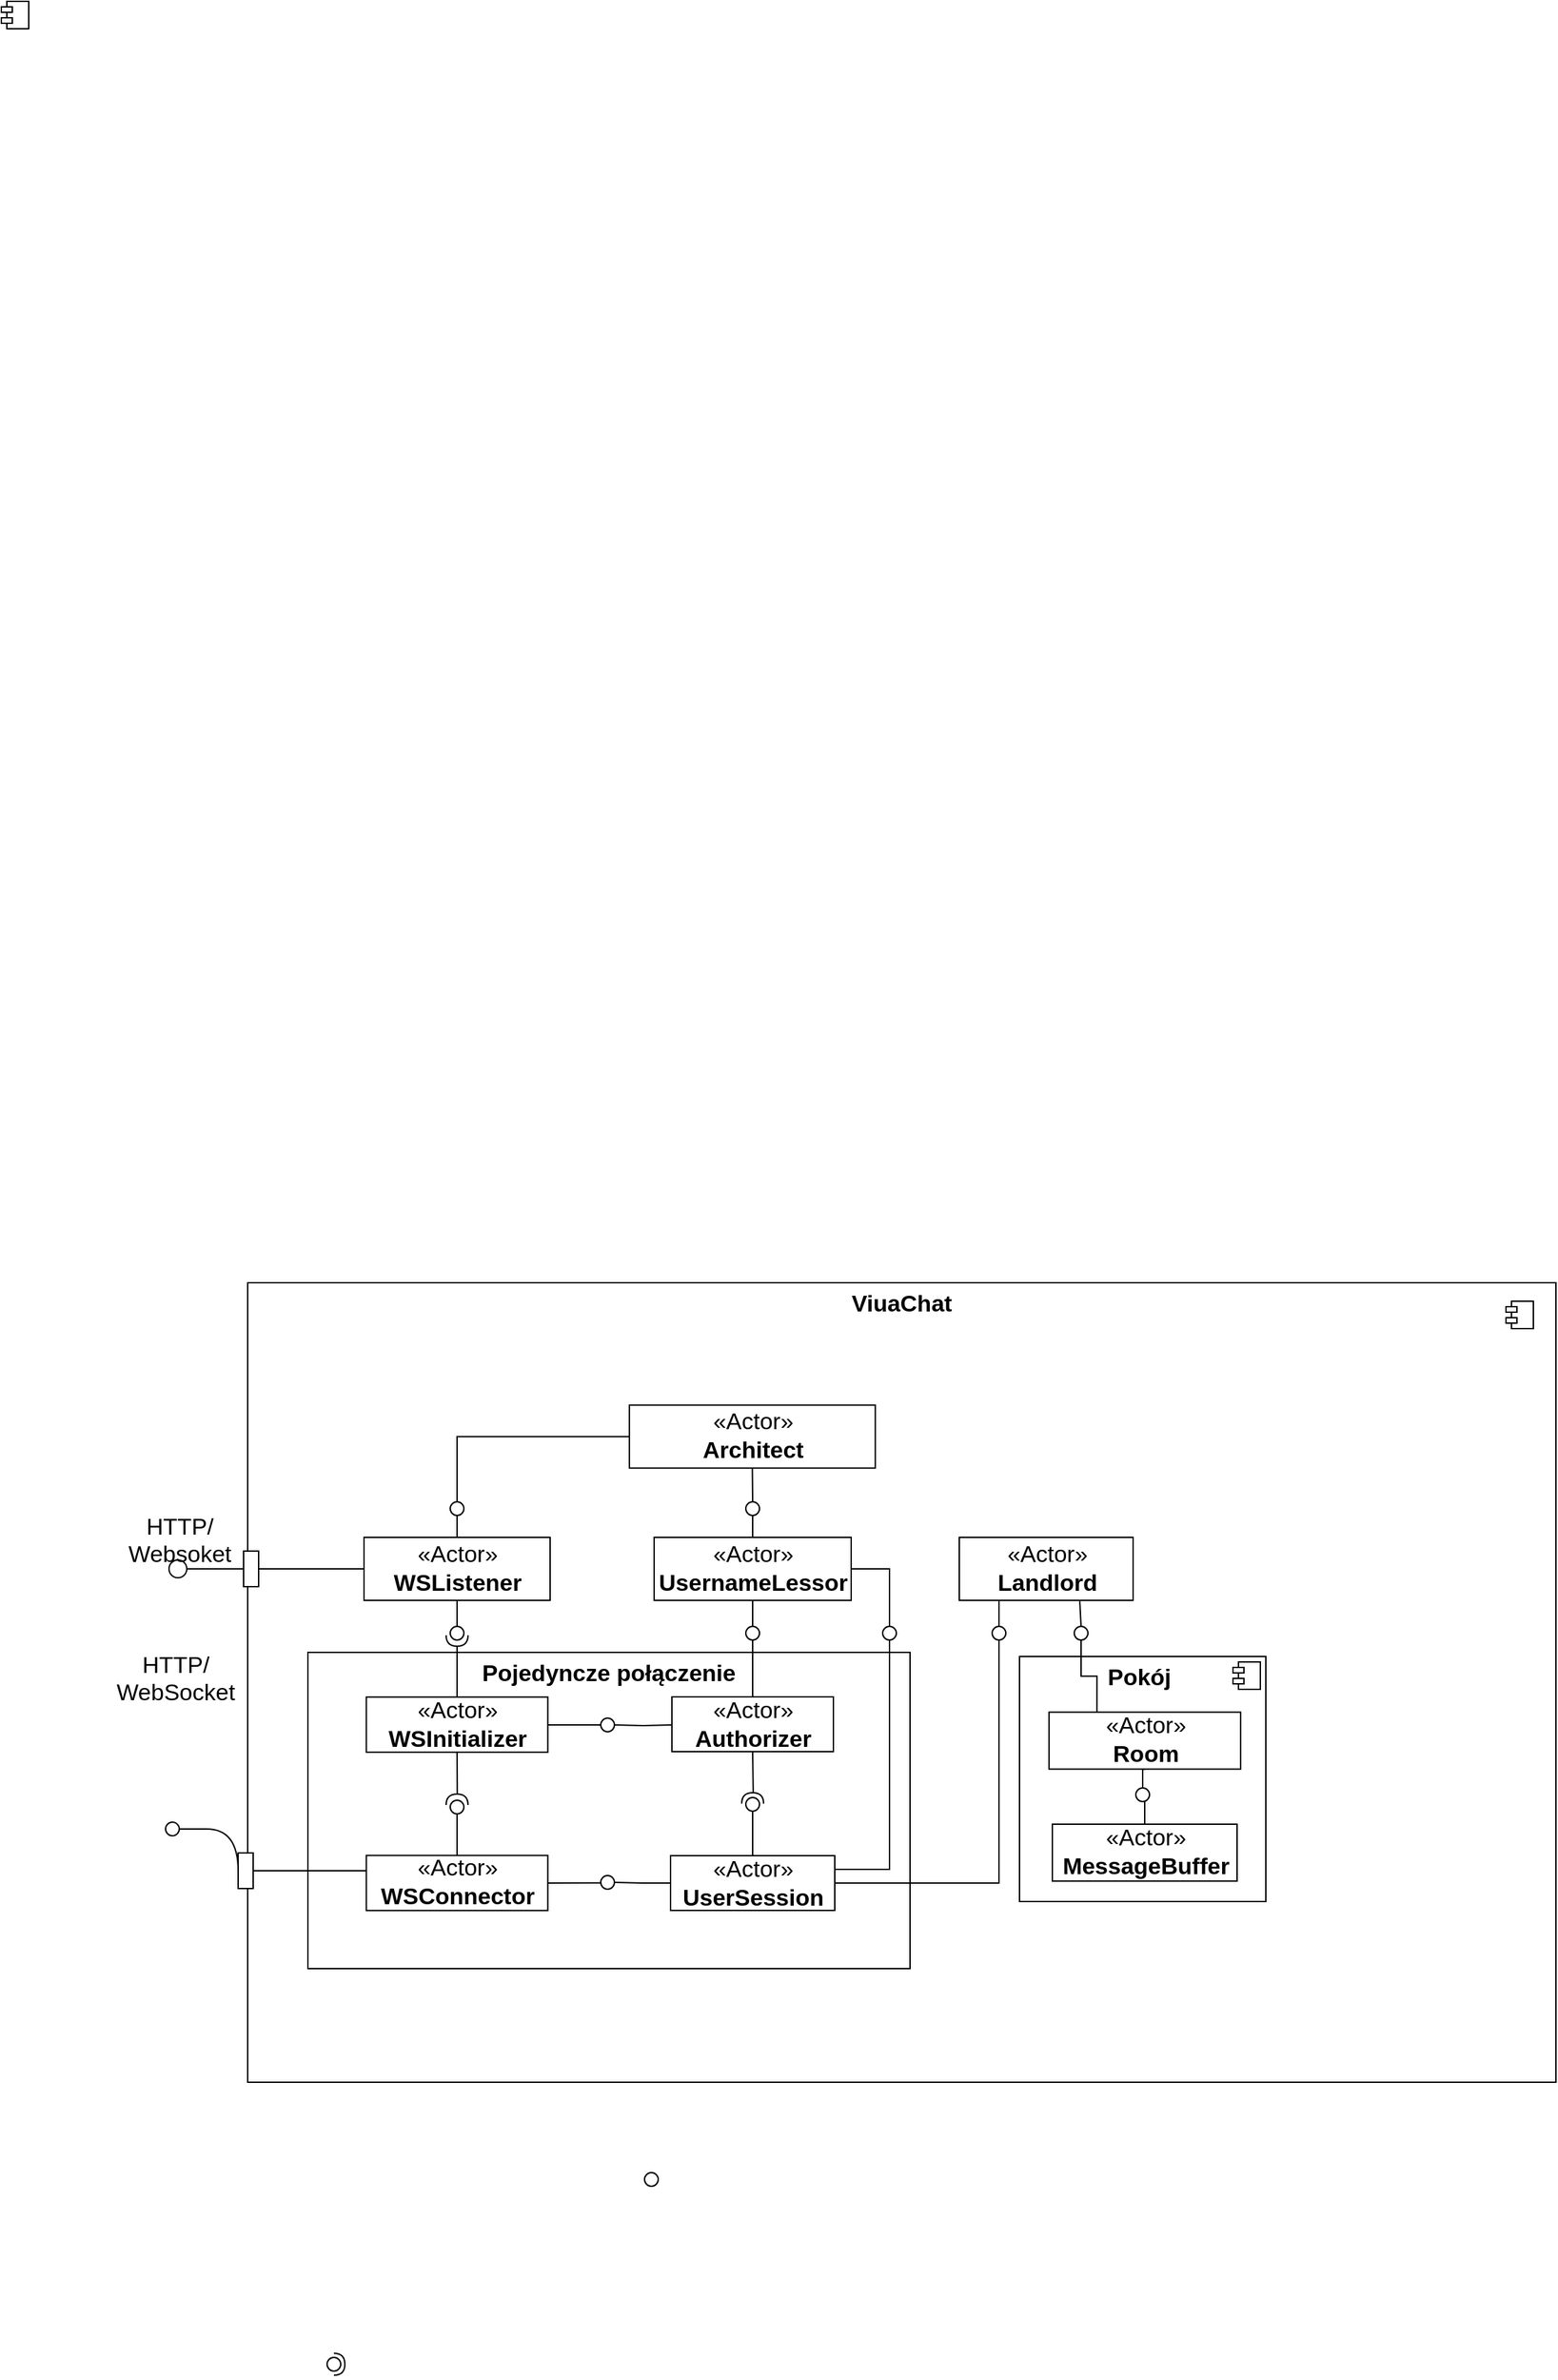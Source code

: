 <mxfile userAgent="Mozilla/5.0 (Windows NT 10.0; Win64; x64) AppleWebKit/537.36 (KHTML, like Gecko) draw.io/7.9.5 Chrome/58.0.303.110 Electron/1.7.5 Safari/537.36" version="7.9.5" editor="www.draw.io" type="device"><diagram id="30322ff4-ca37-52ba-2a55-6777946770d1" name="Page-1"><mxGraphModel dx="1759" dy="359" grid="1" gridSize="10" guides="1" tooltips="1" connect="1" arrows="1" fold="1" page="1" pageScale="1" pageWidth="1169" pageHeight="827" background="#ffffff" math="0" shadow="0"><root><mxCell id="0"/><mxCell id="1" parent="0"/><mxCell id="2" value="&lt;p style=&quot;margin: 6px 0px 0px ; text-align: center ; font-size: 17px&quot;&gt;&lt;b&gt;ViuaChat&lt;/b&gt;&lt;/p&gt;" style="align=left;overflow=fill;html=1;fontSize=17;" vertex="1" parent="1"><mxGeometry x="156" y="940" width="956" height="584" as="geometry"/></mxCell><mxCell id="5" value="&lt;p style=&quot;margin: 6px 0px 0px; text-align: center; font-size: 17px;&quot;&gt;&lt;b style=&quot;font-size: 17px;&quot;&gt;Pokój&amp;nbsp;&lt;/b&gt;&lt;/p&gt;" style="align=left;overflow=fill;html=1;fontSize=17;" vertex="1" parent="1"><mxGeometry x="720" y="1213" width="180" height="179" as="geometry"/></mxCell><mxCell id="6" value="" style="shape=component;jettyWidth=8;jettyHeight=4;fontSize=17;" vertex="1" parent="5"><mxGeometry x="1" width="20" height="20" relative="1" as="geometry"><mxPoint x="-24" y="4" as="offset"/></mxGeometry></mxCell><mxCell id="211" style="edgeStyle=orthogonalEdgeStyle;rounded=0;html=1;exitX=0.5;exitY=1;entryX=0.5;entryY=0;endArrow=none;endFill=0;jettySize=auto;orthogonalLoop=1;strokeWidth=1;fontSize=11;" edge="1" parent="5" source="8" target="210"><mxGeometry relative="1" as="geometry"/></mxCell><mxCell id="8" value="«Actor»&lt;br style=&quot;font-size: 17px;&quot;&gt;&lt;b style=&quot;font-size: 17px;&quot;&gt;Room&lt;/b&gt;&lt;br style=&quot;font-size: 17px;&quot;&gt;" style="html=1;fontSize=17;" vertex="1" parent="5"><mxGeometry x="21.595" y="40.682" width="140" height="41.586" as="geometry"/></mxCell><mxCell id="10" value="«Actor»&lt;br style=&quot;font-size: 17px;&quot;&gt;&lt;b style=&quot;font-size: 17px;&quot;&gt;MessageBuffer&lt;/b&gt;&lt;br style=&quot;font-size: 17px;&quot;&gt;" style="html=1;fontSize=17;" vertex="1" parent="5"><mxGeometry x="24" y="122.497" width="135" height="41.586" as="geometry"/></mxCell><mxCell id="212" style="edgeStyle=orthogonalEdgeStyle;rounded=0;html=1;exitX=0.5;exitY=1;entryX=0.5;entryY=0;endArrow=none;endFill=0;jettySize=auto;orthogonalLoop=1;strokeWidth=1;fontSize=11;" edge="1" parent="5" source="210" target="10"><mxGeometry relative="1" as="geometry"/></mxCell><mxCell id="210" value="" style="ellipse;whiteSpace=wrap;html=1;aspect=fixed;fontSize=11;align=center;" vertex="1" parent="5"><mxGeometry x="85" y="96" width="10" height="10" as="geometry"/></mxCell><mxCell id="12" value="&lt;p style=&quot;margin: 6px 0px 0px; text-align: center; font-size: 17px;&quot;&gt;&lt;b style=&quot;font-size: 17px;&quot;&gt;Pojedyncze połączenie&lt;/b&gt;&lt;/p&gt;" style="align=left;overflow=fill;html=1;fontSize=17;" vertex="1" parent="1"><mxGeometry x="200" y="1210" width="440" height="231" as="geometry"/></mxCell><mxCell id="189" style="edgeStyle=orthogonalEdgeStyle;rounded=0;html=1;exitX=0.5;exitY=1;entryX=0.5;entryY=0;endArrow=none;endFill=0;jettySize=auto;orthogonalLoop=1;strokeWidth=1;fontSize=11;" edge="1" parent="1" source="46" target="184"><mxGeometry relative="1" as="geometry"/></mxCell><mxCell id="200" style="edgeStyle=orthogonalEdgeStyle;rounded=0;html=1;exitX=1;exitY=0.5;entryX=0.5;entryY=0;endArrow=none;endFill=0;jettySize=auto;orthogonalLoop=1;strokeWidth=1;fontSize=11;" edge="1" parent="1" source="46" target="198"><mxGeometry relative="1" as="geometry"/></mxCell><mxCell id="46" value="«Actor»&lt;br style=&quot;font-size: 17px;&quot;&gt;&lt;b style=&quot;font-size: 17px;&quot;&gt;UsernameLessor&lt;/b&gt;&lt;br style=&quot;font-size: 17px;&quot;&gt;" style="html=1;fontSize=17;" vertex="1" parent="1"><mxGeometry x="453.0" y="1126" width="144" height="46" as="geometry"/></mxCell><mxCell id="206" style="edgeStyle=orthogonalEdgeStyle;rounded=0;html=1;exitX=0.25;exitY=1;entryX=0.5;entryY=0;endArrow=none;endFill=0;jettySize=auto;orthogonalLoop=1;strokeWidth=1;fontSize=11;" edge="1" parent="1" source="48" target="180"><mxGeometry relative="1" as="geometry"/></mxCell><mxCell id="208" style="edgeStyle=orthogonalEdgeStyle;rounded=0;html=1;exitX=0.693;exitY=1;entryX=0.5;entryY=0;endArrow=none;endFill=0;jettySize=auto;orthogonalLoop=1;strokeWidth=1;fontSize=11;exitPerimeter=0;" edge="1" parent="1" source="48" target="207"><mxGeometry relative="1" as="geometry"><Array as="points"><mxPoint x="765" y="1172"/></Array></mxGeometry></mxCell><mxCell id="48" value="«Actor»&lt;br style=&quot;font-size: 17px;&quot;&gt;&lt;b style=&quot;font-size: 17px;&quot;&gt;Landlord&lt;/b&gt;&lt;br style=&quot;font-size: 17px;&quot;&gt;" style="html=1;fontSize=17;" vertex="1" parent="1"><mxGeometry x="676" y="1126" width="127" height="46" as="geometry"/></mxCell><mxCell id="51" style="edgeStyle=orthogonalEdgeStyle;rounded=0;orthogonalLoop=1;jettySize=auto;html=1;exitX=0;exitY=0.5;exitDx=0;exitDy=0;entryX=0.5;entryY=1;entryDx=0;entryDy=0;endArrow=none;endFill=0;fontSize=17;" edge="1" source="52" target="81" parent="1"><mxGeometry relative="1" as="geometry"/></mxCell><mxCell id="52" value="«Actor»&lt;br style=&quot;font-size: 17px;&quot;&gt;&lt;b style=&quot;font-size: 17px;&quot;&gt;WSListener&lt;/b&gt;&lt;br style=&quot;font-size: 17px;&quot;&gt;" style="html=1;fontSize=17;" vertex="1" parent="1"><mxGeometry x="241.0" y="1126.0" width="136" height="46" as="geometry"/></mxCell><mxCell id="194" style="edgeStyle=orthogonalEdgeStyle;rounded=0;html=1;exitX=0;exitY=0.5;entryX=0.5;entryY=0;endArrow=none;endFill=0;jettySize=auto;orthogonalLoop=1;strokeWidth=1;fontSize=11;" edge="1" parent="1" source="55" target="192"><mxGeometry relative="1" as="geometry"/></mxCell><mxCell id="196" style="edgeStyle=orthogonalEdgeStyle;rounded=0;html=1;exitX=0.5;exitY=1;entryX=0.5;entryY=0;endArrow=none;endFill=0;jettySize=auto;orthogonalLoop=1;strokeWidth=1;fontSize=11;" edge="1" parent="1" source="55" target="193"><mxGeometry relative="1" as="geometry"/></mxCell><mxCell id="55" value="«Actor»&lt;br style=&quot;font-size: 17px;&quot;&gt;&lt;b style=&quot;font-size: 17px;&quot;&gt;Architect&lt;/b&gt;&lt;br style=&quot;font-size: 17px;&quot;&gt;" style="html=1;fontSize=17;" vertex="1" parent="1"><mxGeometry x="434.905" y="1029.357" width="179.73" height="46" as="geometry"/></mxCell><mxCell id="75" value="" style="rounded=0;whiteSpace=wrap;html=1;rotation=-90;fontSize=17;" vertex="1" parent="1"><mxGeometry x="141.5" y="1364" width="26" height="11" as="geometry"/></mxCell><mxCell id="77" style="edgeStyle=orthogonalEdgeStyle;rounded=0;orthogonalLoop=1;jettySize=auto;html=1;exitDx=0;exitDy=0;entryX=0.5;entryY=1;entryDx=0;entryDy=0;endArrow=none;endFill=0;fontSize=17;" edge="1" source="22" target="75" parent="1"><mxGeometry relative="1" as="geometry"><Array as="points"><mxPoint x="258" y="1369"/><mxPoint x="258" y="1369"/></Array></mxGeometry></mxCell><mxCell id="78" value="" style="shape=component;jettyWidth=8;jettyHeight=4;fontSize=17;" vertex="1" parent="1"><mxGeometry x="1075.5" y="953.5" width="20" height="20" as="geometry"><mxPoint x="-24" y="4" as="offset"/></mxGeometry></mxCell><mxCell id="79" value="" style="ellipse;whiteSpace=wrap;html=1;aspect=fixed;fontSize=17;" vertex="1" parent="1"><mxGeometry x="98.5" y="1142.5" width="13" height="13" as="geometry"/></mxCell><mxCell id="80" style="edgeStyle=orthogonalEdgeStyle;rounded=0;orthogonalLoop=1;jettySize=auto;html=1;exitX=0.5;exitY=0;exitDx=0;exitDy=0;entryX=1;entryY=0.5;entryDx=0;entryDy=0;endArrow=none;endFill=0;fontSize=17;" edge="1" source="81" target="79" parent="1"><mxGeometry relative="1" as="geometry"/></mxCell><mxCell id="81" value="" style="rounded=0;whiteSpace=wrap;html=1;rotation=-90;fontSize=17;" vertex="1" parent="1"><mxGeometry x="145.5" y="1143.5" width="26" height="11" as="geometry"/></mxCell><mxCell id="82" value="HTTP/&lt;div style=&quot;text-align: center&quot;&gt;Websoket&lt;/div&gt;" style="text;html=1;resizable=0;points=[];autosize=1;align=center;verticalAlign=top;spacingTop=-4;fontSize=17;" vertex="1" parent="1"><mxGeometry x="60.5" y="1105.5" width="90" height="40" as="geometry"/></mxCell><mxCell id="83" value="HTTP/&lt;br&gt;WebSocket" style="text;html=1;resizable=0;points=[];autosize=1;align=center;verticalAlign=top;spacingTop=-4;fontSize=17;" vertex="1" parent="1"><mxGeometry x="53" y="1206.5" width="100" height="40" as="geometry"/></mxCell><mxCell id="89" style="edgeStyle=orthogonalEdgeStyle;curved=1;rounded=0;html=1;exitX=0.5;exitY=1;exitPerimeter=0;entryX=0.5;entryY=0;endArrow=none;endFill=0;jettySize=auto;orthogonalLoop=1;strokeWidth=1;fontSize=11;" edge="1" parent="1" source="86" target="75"><mxGeometry relative="1" as="geometry"/></mxCell><mxCell id="86" value="" style="shape=lollipop;direction=south;html=1;fontSize=11;align=center;rotation=-180;" vertex="1" parent="1"><mxGeometry x="96" y="1334" width="30" height="10" as="geometry"/></mxCell><mxCell id="13" value="" style="shape=component;jettyWidth=8;jettyHeight=4;fontSize=17;" vertex="1" parent="1"><mxGeometry x="1" width="20" height="20" relative="1" as="geometry"><mxPoint x="-24" y="4" as="offset"/></mxGeometry></mxCell><mxCell id="188" style="edgeStyle=orthogonalEdgeStyle;rounded=0;html=1;exitX=0.5;exitY=0;entryX=0.5;entryY=1.008;entryPerimeter=0;endArrow=none;endFill=0;jettySize=auto;orthogonalLoop=1;strokeWidth=1;fontSize=11;" edge="1" parent="1" source="19" target="185"><mxGeometry relative="1" as="geometry"/></mxCell><mxCell id="19" value="«Actor»&lt;br style=&quot;font-size: 17px;&quot;&gt;&lt;b style=&quot;font-size: 17px;&quot;&gt;WSInitializer&lt;/b&gt;&lt;br style=&quot;font-size: 17px;&quot;&gt;" style="html=1;fontSize=17;" vertex="1" parent="1"><mxGeometry x="242.696" y="1242.643" width="132.609" height="40.268" as="geometry"/></mxCell><mxCell id="177" style="edgeStyle=orthogonalEdgeStyle;rounded=0;html=1;exitX=0.5;exitY=0;endArrow=none;endFill=0;jettySize=auto;orthogonalLoop=1;strokeWidth=1;fontSize=11;" edge="1" parent="1" source="22" target="165"><mxGeometry relative="1" as="geometry"/></mxCell><mxCell id="203" style="edgeStyle=orthogonalEdgeStyle;rounded=0;html=1;exitX=1;exitY=0.5;entryX=0.5;entryY=1;entryPerimeter=0;endArrow=none;endFill=0;jettySize=auto;orthogonalLoop=1;strokeWidth=1;fontSize=11;" edge="1" parent="1" source="22" target="168"><mxGeometry relative="1" as="geometry"/></mxCell><mxCell id="22" value="«Actor»&lt;br style=&quot;font-size: 17px;&quot;&gt;&lt;b style=&quot;font-size: 17px;&quot;&gt;WSConnector&lt;/b&gt;&lt;br style=&quot;font-size: 17px;&quot;&gt;" style="html=1;fontSize=17;" vertex="1" parent="1"><mxGeometry x="242.696" y="1358.31" width="132.609" height="40.268" as="geometry"/></mxCell><mxCell id="170" style="edgeStyle=orthogonalEdgeStyle;rounded=0;html=1;exitX=0;exitY=0.5;entryX=0.5;entryY=0;entryPerimeter=0;endArrow=none;endFill=0;jettySize=auto;orthogonalLoop=1;strokeWidth=1;fontSize=11;" edge="1" parent="1" source="29" target="168"><mxGeometry relative="1" as="geometry"/></mxCell><mxCell id="29" value="«Actor»&lt;br style=&quot;font-size: 17px;&quot;&gt;&lt;b style=&quot;font-size: 17px;&quot;&gt;UserSession&lt;/b&gt;&lt;br style=&quot;font-size: 17px;&quot;&gt;" style="html=1;fontSize=17;" vertex="1" parent="1"><mxGeometry x="465.0" y="1358.5" width="120" height="40" as="geometry"/></mxCell><mxCell id="114" style="edgeStyle=orthogonalEdgeStyle;rounded=0;html=1;entryX=0.5;entryY=0;entryPerimeter=0;endArrow=none;endFill=0;jettySize=auto;orthogonalLoop=1;strokeWidth=1;fontSize=11;" edge="1" parent="1" target="105"><mxGeometry relative="1" as="geometry"><mxPoint x="466" y="1263" as="sourcePoint"/><mxPoint x="445.172" y="1262.724" as="targetPoint"/><Array as="points"/></mxGeometry></mxCell><mxCell id="175" style="edgeStyle=orthogonalEdgeStyle;rounded=0;html=1;exitX=0.5;exitY=1;entryX=0.48;entryY=1.038;entryPerimeter=0;endArrow=none;endFill=0;jettySize=auto;orthogonalLoop=1;strokeWidth=1;fontSize=11;" edge="1" parent="1" source="15" target="172"><mxGeometry relative="1" as="geometry"><Array as="points"/></mxGeometry></mxCell><mxCell id="15" value="«Actor»&lt;br style=&quot;font-size: 17px;&quot;&gt;&lt;b style=&quot;font-size: 17px;&quot;&gt;Authorizer&lt;/b&gt;&lt;br style=&quot;font-size: 17px;&quot;&gt;" style="html=1;fontSize=17;" vertex="1" parent="1"><mxGeometry x="466.0" y="1242.5" width="118" height="40" as="geometry"/></mxCell><mxCell id="102" style="edgeStyle=orthogonalEdgeStyle;rounded=0;html=1;exitX=0.492;exitY=0.969;exitPerimeter=0;endArrow=none;endFill=0;jettySize=auto;orthogonalLoop=1;strokeWidth=1;fontSize=11;entryX=0.5;entryY=1;" edge="1" parent="1" source="164" target="19"><mxGeometry relative="1" as="geometry"><mxPoint x="309.19" y="1302" as="sourcePoint"/><mxPoint x="30" y="1300" as="targetPoint"/><Array as="points"/></mxGeometry></mxCell><mxCell id="115" style="edgeStyle=orthogonalEdgeStyle;rounded=0;html=1;exitX=0.5;exitY=1;exitPerimeter=0;entryX=1;entryY=0.5;endArrow=none;endFill=0;jettySize=auto;orthogonalLoop=1;strokeWidth=1;fontSize=11;" edge="1" parent="1" source="105" target="19"><mxGeometry relative="1" as="geometry"/></mxCell><mxCell id="105" value="" style="shape=lollipop;direction=south;html=1;fontSize=11;align=center;" vertex="1" parent="1"><mxGeometry x="394" y="1258" width="30" height="10" as="geometry"/></mxCell><mxCell id="174" style="edgeStyle=orthogonalEdgeStyle;rounded=0;html=1;exitX=0.5;exitY=1;entryX=0.5;entryY=0;endArrow=none;endFill=0;jettySize=auto;orthogonalLoop=1;strokeWidth=1;fontSize=11;" edge="1" parent="1" source="128" target="29"><mxGeometry relative="1" as="geometry"/></mxCell><mxCell id="128" value="" style="ellipse;whiteSpace=wrap;html=1;aspect=fixed;fontSize=11;align=center;" vertex="1" parent="1"><mxGeometry x="520" y="1316" width="10" height="10" as="geometry"/></mxCell><mxCell id="129" value="" style="ellipse;whiteSpace=wrap;html=1;aspect=fixed;fontSize=11;align=center;" vertex="1" parent="1"><mxGeometry x="446" y="1590" width="10" height="10" as="geometry"/></mxCell><mxCell id="187" style="edgeStyle=orthogonalEdgeStyle;rounded=0;html=1;exitX=0.5;exitY=0;entryX=0.5;entryY=1;endArrow=none;endFill=0;jettySize=auto;orthogonalLoop=1;strokeWidth=1;fontSize=11;" edge="1" parent="1" source="130" target="52"><mxGeometry relative="1" as="geometry"/></mxCell><mxCell id="130" value="" style="ellipse;whiteSpace=wrap;html=1;aspect=fixed;fontSize=11;align=center;" vertex="1" parent="1"><mxGeometry x="304" y="1191" width="10" height="10" as="geometry"/></mxCell><mxCell id="139" value="" style="group" vertex="1" connectable="0" parent="1"><mxGeometry x="214" y="1720" width="13" height="20" as="geometry"/></mxCell><mxCell id="136" value="" style="shape=requires;direction=north;html=1;fontSize=11;align=center;" vertex="1" parent="139"><mxGeometry width="13" height="20" as="geometry"/></mxCell><mxCell id="137" value="" style="shape=lollipop;direction=south;html=1;fontSize=11;align=center;" vertex="1" parent="139"><mxGeometry y="5" width="10" height="10" as="geometry"/></mxCell><mxCell id="164" value="" style="shape=requires;direction=west;html=1;fontSize=11;align=center;" vertex="1" parent="1"><mxGeometry x="299.0" y="1313.5" width="20" height="13" as="geometry"/></mxCell><mxCell id="165" value="" style="shape=lollipop;direction=south;html=1;fontSize=11;align=center;" vertex="1" parent="1"><mxGeometry x="304.0" y="1318" width="10" height="10" as="geometry"/></mxCell><mxCell id="168" value="" style="shape=lollipop;direction=south;html=1;fontSize=11;align=center;" vertex="1" parent="1"><mxGeometry x="414" y="1373" width="10" height="10" as="geometry"/></mxCell><mxCell id="172" value="" style="shape=requires;direction=east;html=1;fontSize=11;align=center;rotation=180;" vertex="1" parent="1"><mxGeometry x="515.0" y="1312.5" width="20" height="13" as="geometry"/></mxCell><mxCell id="205" style="edgeStyle=orthogonalEdgeStyle;rounded=0;html=1;exitX=0.5;exitY=1;entryX=1;entryY=0.5;endArrow=none;endFill=0;jettySize=auto;orthogonalLoop=1;strokeWidth=1;fontSize=11;" edge="1" parent="1" source="180" target="29"><mxGeometry relative="1" as="geometry"/></mxCell><mxCell id="180" value="" style="ellipse;whiteSpace=wrap;html=1;aspect=fixed;fontSize=11;align=center;" vertex="1" parent="1"><mxGeometry x="700" y="1191" width="10" height="10" as="geometry"/></mxCell><mxCell id="190" style="edgeStyle=orthogonalEdgeStyle;rounded=0;html=1;exitX=0.5;exitY=1;entryX=0.5;entryY=0;endArrow=none;endFill=0;jettySize=auto;orthogonalLoop=1;strokeWidth=1;fontSize=11;" edge="1" parent="1" source="184" target="15"><mxGeometry relative="1" as="geometry"/></mxCell><mxCell id="184" value="" style="ellipse;whiteSpace=wrap;html=1;aspect=fixed;fontSize=11;align=center;" vertex="1" parent="1"><mxGeometry x="520.0" y="1191" width="10" height="10" as="geometry"/></mxCell><mxCell id="185" value="" style="shape=requires;direction=west;html=1;fontSize=11;align=center;rotation=180;" vertex="1" parent="1"><mxGeometry x="299.0" y="1192.5" width="20" height="13" as="geometry"/></mxCell><mxCell id="195" style="edgeStyle=orthogonalEdgeStyle;rounded=0;html=1;exitX=0.5;exitY=1;entryX=0.5;entryY=0;endArrow=none;endFill=0;jettySize=auto;orthogonalLoop=1;strokeWidth=1;fontSize=11;" edge="1" parent="1" source="192" target="52"><mxGeometry relative="1" as="geometry"/></mxCell><mxCell id="192" value="" style="ellipse;whiteSpace=wrap;html=1;aspect=fixed;fontSize=11;align=center;" vertex="1" parent="1"><mxGeometry x="304.0" y="1100" width="10" height="10" as="geometry"/></mxCell><mxCell id="197" style="edgeStyle=orthogonalEdgeStyle;rounded=0;html=1;exitX=0.5;exitY=1;entryX=0.5;entryY=0;endArrow=none;endFill=0;jettySize=auto;orthogonalLoop=1;strokeWidth=1;fontSize=11;" edge="1" parent="1" source="193" target="46"><mxGeometry relative="1" as="geometry"/></mxCell><mxCell id="193" value="" style="ellipse;whiteSpace=wrap;html=1;aspect=fixed;fontSize=11;align=center;" vertex="1" parent="1"><mxGeometry x="520.0" y="1100" width="10" height="10" as="geometry"/></mxCell><mxCell id="201" style="edgeStyle=orthogonalEdgeStyle;rounded=0;html=1;exitX=0.5;exitY=1;entryX=1;entryY=0.25;endArrow=none;endFill=0;jettySize=auto;orthogonalLoop=1;strokeWidth=1;fontSize=11;" edge="1" parent="1" source="198" target="29"><mxGeometry relative="1" as="geometry"><Array as="points"><mxPoint x="625" y="1369"/></Array></mxGeometry></mxCell><mxCell id="198" value="" style="ellipse;whiteSpace=wrap;html=1;aspect=fixed;fontSize=11;align=center;" vertex="1" parent="1"><mxGeometry x="620.0" y="1191" width="10" height="10" as="geometry"/></mxCell><mxCell id="209" style="edgeStyle=orthogonalEdgeStyle;rounded=0;html=1;exitX=0.5;exitY=1;entryX=0.25;entryY=0;endArrow=none;endFill=0;jettySize=auto;orthogonalLoop=1;strokeWidth=1;fontSize=11;" edge="1" parent="1" source="207" target="8"><mxGeometry relative="1" as="geometry"/></mxCell><mxCell id="207" value="" style="ellipse;whiteSpace=wrap;html=1;aspect=fixed;fontSize=11;align=center;" vertex="1" parent="1"><mxGeometry x="760" y="1191" width="10" height="10" as="geometry"/></mxCell></root></mxGraphModel></diagram></mxfile>